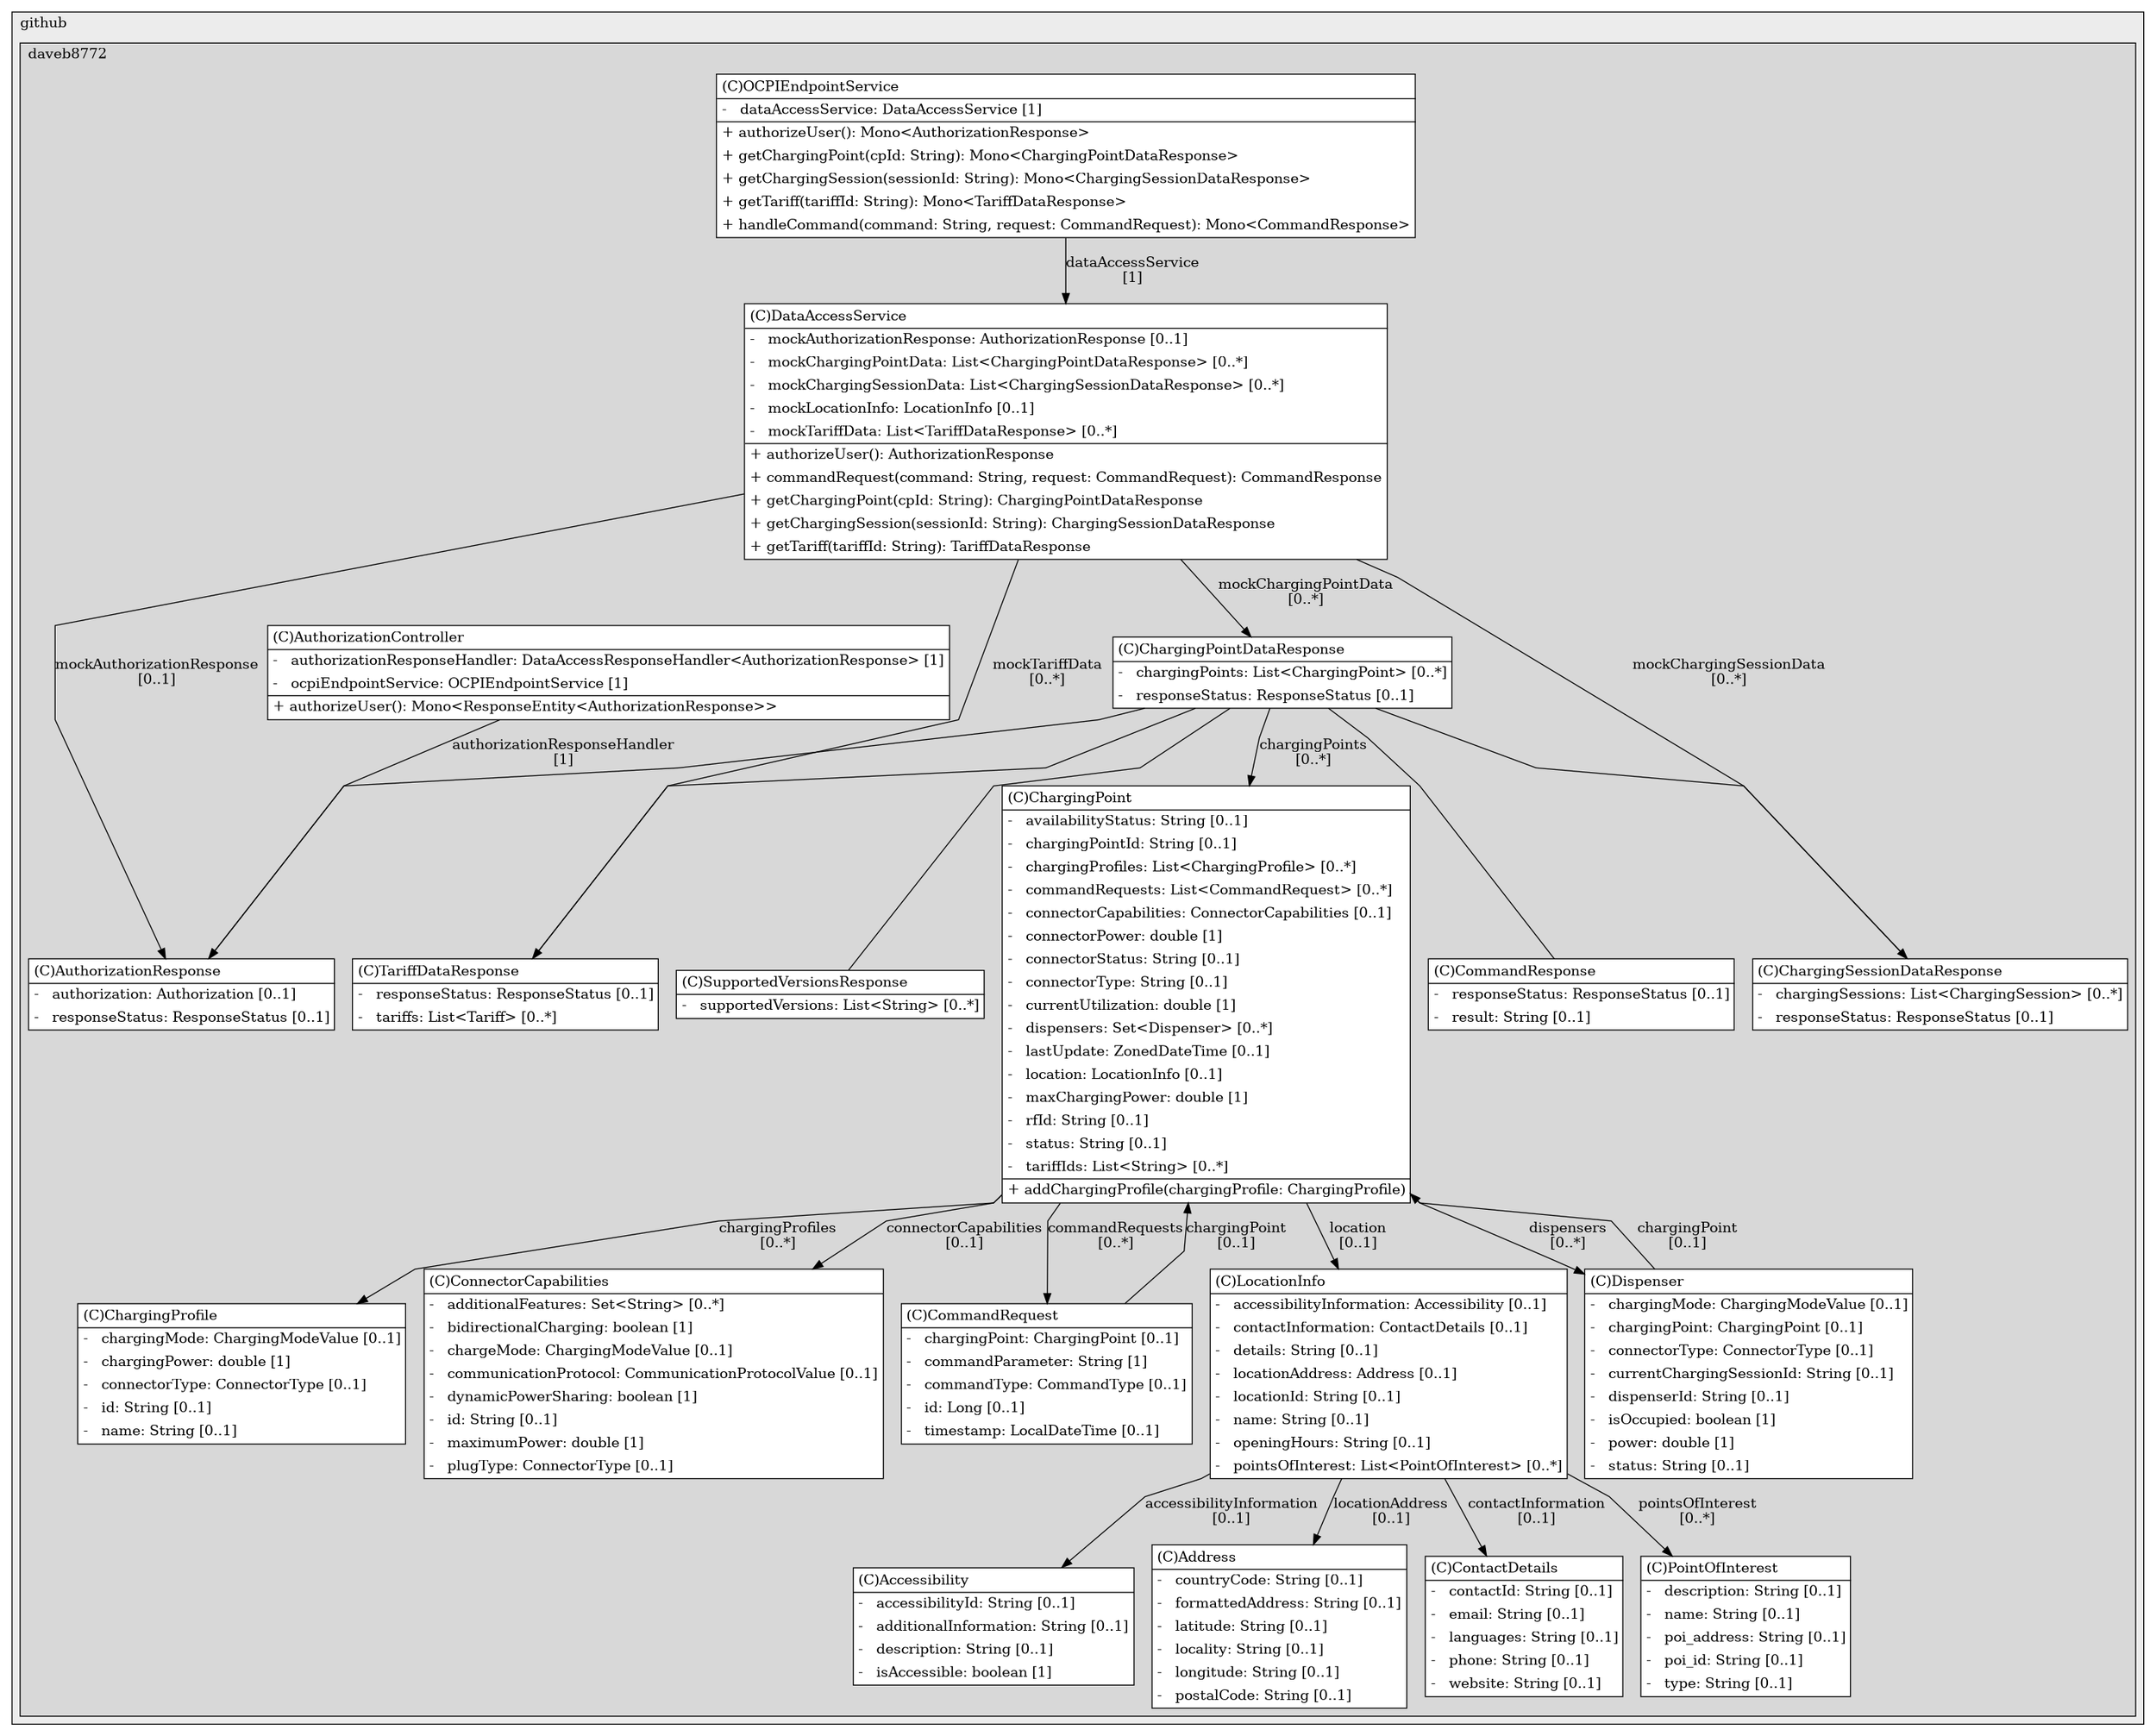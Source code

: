 @startuml

/' diagram meta data start
config=StructureConfiguration;
{
  "projectClassification": {
    "searchMode": "OpenProject", // OpenProject, AllProjects
    "includedProjects": "",
    "pathEndKeywords": "*.impl",
    "isClientPath": "",
    "isClientName": "",
    "isTestPath": "",
    "isTestName": "",
    "isMappingPath": "",
    "isMappingName": "",
    "isDataAccessPath": "",
    "isDataAccessName": "",
    "isDataStructurePath": "",
    "isDataStructureName": "",
    "isInterfaceStructuresPath": "",
    "isInterfaceStructuresName": "",
    "isEntryPointPath": "",
    "isEntryPointName": "",
    "treatFinalFieldsAsMandatory": false
  },
  "graphRestriction": {
    "classPackageExcludeFilter": "",
    "classPackageIncludeFilter": "",
    "classNameExcludeFilter": "",
    "classNameIncludeFilter": "",
    "methodNameExcludeFilter": "",
    "methodNameIncludeFilter": "",
    "removeByInheritance": "", // inheritance/annotation based filtering is done in a second step
    "removeByAnnotation": "",
    "removeByClassPackage": "", // cleanup the graph after inheritance/annotation based filtering is done
    "removeByClassName": "",
    "cutMappings": false,
    "cutEnum": true,
    "cutTests": true,
    "cutClient": true,
    "cutDataAccess": false,
    "cutInterfaceStructures": false,
    "cutDataStructures": false,
    "cutGetterAndSetter": true,
    "cutConstructors": true
  },
  "graphTraversal": {
    "forwardDepth": 6,
    "backwardDepth": 6,
    "classPackageExcludeFilter": "",
    "classPackageIncludeFilter": "",
    "classNameExcludeFilter": "",
    "classNameIncludeFilter": "",
    "methodNameExcludeFilter": "",
    "methodNameIncludeFilter": "",
    "hideMappings": false,
    "hideDataStructures": false,
    "hidePrivateMethods": true,
    "hideInterfaceCalls": true, // indirection: implementation -> interface (is hidden) -> implementation
    "onlyShowApplicationEntryPoints": false, // root node is included
    "useMethodCallsForStructureDiagram": "ForwardOnly" // ForwardOnly, BothDirections, No
  },
  "details": {
    "aggregation": "GroupByClass", // ByClass, GroupByClass, None
    "showClassGenericTypes": true,
    "showMethods": true,
    "showMethodParameterNames": true,
    "showMethodParameterTypes": true,
    "showMethodReturnType": true,
    "showPackageLevels": 2,
    "showDetailedClassStructure": true
  },
  "rootClass": "com.github.daveb8772.ocpi.ocpirestservice.controller.Models.DepotModels.ChargingPoint",
  "extensionCallbackMethod": "" // qualified.class.name#methodName - signature: public static String method(String)
}
diagram meta data end '/



digraph g {
    rankdir="TB"
    splines=polyline
    

'nodes 
subgraph cluster_1245635613 { 
   	label=github
	labeljust=l
	fillcolor="#ececec"
	style=filled
   
   subgraph cluster_1638032187 { 
   	label=daveb8772
	labeljust=l
	fillcolor="#d8d8d8"
	style=filled
   
   Accessibility1272597325[
	label=<<TABLE BORDER="1" CELLBORDER="0" CELLPADDING="4" CELLSPACING="0">
<TR><TD ALIGN="LEFT" >(C)Accessibility</TD></TR>
<HR/>
<TR><TD ALIGN="LEFT" >-   accessibilityId: String [0..1]</TD></TR>
<TR><TD ALIGN="LEFT" >-   additionalInformation: String [0..1]</TD></TR>
<TR><TD ALIGN="LEFT" >-   description: String [0..1]</TD></TR>
<TR><TD ALIGN="LEFT" >-   isAccessible: boolean [1]</TD></TR>
</TABLE>>
	style=filled
	margin=0
	shape=plaintext
	fillcolor="#FFFFFF"
];

Address1272597325[
	label=<<TABLE BORDER="1" CELLBORDER="0" CELLPADDING="4" CELLSPACING="0">
<TR><TD ALIGN="LEFT" >(C)Address</TD></TR>
<HR/>
<TR><TD ALIGN="LEFT" >-   countryCode: String [0..1]</TD></TR>
<TR><TD ALIGN="LEFT" >-   formattedAddress: String [0..1]</TD></TR>
<TR><TD ALIGN="LEFT" >-   latitude: String [0..1]</TD></TR>
<TR><TD ALIGN="LEFT" >-   locality: String [0..1]</TD></TR>
<TR><TD ALIGN="LEFT" >-   longitude: String [0..1]</TD></TR>
<TR><TD ALIGN="LEFT" >-   postalCode: String [0..1]</TD></TR>
</TABLE>>
	style=filled
	margin=0
	shape=plaintext
	fillcolor="#FFFFFF"
];

AuthorizationController2033214021[
	label=<<TABLE BORDER="1" CELLBORDER="0" CELLPADDING="4" CELLSPACING="0">
<TR><TD ALIGN="LEFT" >(C)AuthorizationController</TD></TR>
<HR/>
<TR><TD ALIGN="LEFT" >-   authorizationResponseHandler: DataAccessResponseHandler&lt;AuthorizationResponse&gt; [1]</TD></TR>
<TR><TD ALIGN="LEFT" >-   ocpiEndpointService: OCPIEndpointService [1]</TD></TR>
<HR/>
<TR><TD ALIGN="LEFT" >+ authorizeUser(): Mono&lt;ResponseEntity&lt;AuthorizationResponse&gt;&gt;</TD></TR>
</TABLE>>
	style=filled
	margin=0
	shape=plaintext
	fillcolor="#FFFFFF"
];

AuthorizationResponse423245340[
	label=<<TABLE BORDER="1" CELLBORDER="0" CELLPADDING="4" CELLSPACING="0">
<TR><TD ALIGN="LEFT" >(C)AuthorizationResponse</TD></TR>
<HR/>
<TR><TD ALIGN="LEFT" >-   authorization: Authorization [0..1]</TD></TR>
<TR><TD ALIGN="LEFT" >-   responseStatus: ResponseStatus [0..1]</TD></TR>
</TABLE>>
	style=filled
	margin=0
	shape=plaintext
	fillcolor="#FFFFFF"
];

ChargingPoint1272597325[
	label=<<TABLE BORDER="1" CELLBORDER="0" CELLPADDING="4" CELLSPACING="0">
<TR><TD ALIGN="LEFT" >(C)ChargingPoint</TD></TR>
<HR/>
<TR><TD ALIGN="LEFT" >-   availabilityStatus: String [0..1]</TD></TR>
<TR><TD ALIGN="LEFT" >-   chargingPointId: String [0..1]</TD></TR>
<TR><TD ALIGN="LEFT" >-   chargingProfiles: List&lt;ChargingProfile&gt; [0..*]</TD></TR>
<TR><TD ALIGN="LEFT" >-   commandRequests: List&lt;CommandRequest&gt; [0..*]</TD></TR>
<TR><TD ALIGN="LEFT" >-   connectorCapabilities: ConnectorCapabilities [0..1]</TD></TR>
<TR><TD ALIGN="LEFT" >-   connectorPower: double [1]</TD></TR>
<TR><TD ALIGN="LEFT" >-   connectorStatus: String [0..1]</TD></TR>
<TR><TD ALIGN="LEFT" >-   connectorType: String [0..1]</TD></TR>
<TR><TD ALIGN="LEFT" >-   currentUtilization: double [1]</TD></TR>
<TR><TD ALIGN="LEFT" >-   dispensers: Set&lt;Dispenser&gt; [0..*]</TD></TR>
<TR><TD ALIGN="LEFT" >-   lastUpdate: ZonedDateTime [0..1]</TD></TR>
<TR><TD ALIGN="LEFT" >-   location: LocationInfo [0..1]</TD></TR>
<TR><TD ALIGN="LEFT" >-   maxChargingPower: double [1]</TD></TR>
<TR><TD ALIGN="LEFT" >-   rfId: String [0..1]</TD></TR>
<TR><TD ALIGN="LEFT" >-   status: String [0..1]</TD></TR>
<TR><TD ALIGN="LEFT" >-   tariffIds: List&lt;String&gt; [0..*]</TD></TR>
<HR/>
<TR><TD ALIGN="LEFT" >+ addChargingProfile(chargingProfile: ChargingProfile)</TD></TR>
</TABLE>>
	style=filled
	margin=0
	shape=plaintext
	fillcolor="#FFFFFF"
];

ChargingPointDataResponse423245340[
	label=<<TABLE BORDER="1" CELLBORDER="0" CELLPADDING="4" CELLSPACING="0">
<TR><TD ALIGN="LEFT" >(C)ChargingPointDataResponse</TD></TR>
<HR/>
<TR><TD ALIGN="LEFT" >-   chargingPoints: List&lt;ChargingPoint&gt; [0..*]</TD></TR>
<TR><TD ALIGN="LEFT" >-   responseStatus: ResponseStatus [0..1]</TD></TR>
</TABLE>>
	style=filled
	margin=0
	shape=plaintext
	fillcolor="#FFFFFF"
];

ChargingProfile928566641[
	label=<<TABLE BORDER="1" CELLBORDER="0" CELLPADDING="4" CELLSPACING="0">
<TR><TD ALIGN="LEFT" >(C)ChargingProfile</TD></TR>
<HR/>
<TR><TD ALIGN="LEFT" >-   chargingMode: ChargingModeValue [0..1]</TD></TR>
<TR><TD ALIGN="LEFT" >-   chargingPower: double [1]</TD></TR>
<TR><TD ALIGN="LEFT" >-   connectorType: ConnectorType [0..1]</TD></TR>
<TR><TD ALIGN="LEFT" >-   id: String [0..1]</TD></TR>
<TR><TD ALIGN="LEFT" >-   name: String [0..1]</TD></TR>
</TABLE>>
	style=filled
	margin=0
	shape=plaintext
	fillcolor="#FFFFFF"
];

ChargingSessionDataResponse423245340[
	label=<<TABLE BORDER="1" CELLBORDER="0" CELLPADDING="4" CELLSPACING="0">
<TR><TD ALIGN="LEFT" >(C)ChargingSessionDataResponse</TD></TR>
<HR/>
<TR><TD ALIGN="LEFT" >-   chargingSessions: List&lt;ChargingSession&gt; [0..*]</TD></TR>
<TR><TD ALIGN="LEFT" >-   responseStatus: ResponseStatus [0..1]</TD></TR>
</TABLE>>
	style=filled
	margin=0
	shape=plaintext
	fillcolor="#FFFFFF"
];

CommandRequest1272597325[
	label=<<TABLE BORDER="1" CELLBORDER="0" CELLPADDING="4" CELLSPACING="0">
<TR><TD ALIGN="LEFT" >(C)CommandRequest</TD></TR>
<HR/>
<TR><TD ALIGN="LEFT" >-   chargingPoint: ChargingPoint [0..1]</TD></TR>
<TR><TD ALIGN="LEFT" >-   commandParameter: String [1]</TD></TR>
<TR><TD ALIGN="LEFT" >-   commandType: CommandType [0..1]</TD></TR>
<TR><TD ALIGN="LEFT" >-   id: Long [0..1]</TD></TR>
<TR><TD ALIGN="LEFT" >-   timestamp: LocalDateTime [0..1]</TD></TR>
</TABLE>>
	style=filled
	margin=0
	shape=plaintext
	fillcolor="#FFFFFF"
];

CommandResponse423245340[
	label=<<TABLE BORDER="1" CELLBORDER="0" CELLPADDING="4" CELLSPACING="0">
<TR><TD ALIGN="LEFT" >(C)CommandResponse</TD></TR>
<HR/>
<TR><TD ALIGN="LEFT" >-   responseStatus: ResponseStatus [0..1]</TD></TR>
<TR><TD ALIGN="LEFT" >-   result: String [0..1]</TD></TR>
</TABLE>>
	style=filled
	margin=0
	shape=plaintext
	fillcolor="#FFFFFF"
];

ConnectorCapabilities1272597325[
	label=<<TABLE BORDER="1" CELLBORDER="0" CELLPADDING="4" CELLSPACING="0">
<TR><TD ALIGN="LEFT" >(C)ConnectorCapabilities</TD></TR>
<HR/>
<TR><TD ALIGN="LEFT" >-   additionalFeatures: Set&lt;String&gt; [0..*]</TD></TR>
<TR><TD ALIGN="LEFT" >-   bidirectionalCharging: boolean [1]</TD></TR>
<TR><TD ALIGN="LEFT" >-   chargeMode: ChargingModeValue [0..1]</TD></TR>
<TR><TD ALIGN="LEFT" >-   communicationProtocol: CommunicationProtocolValue [0..1]</TD></TR>
<TR><TD ALIGN="LEFT" >-   dynamicPowerSharing: boolean [1]</TD></TR>
<TR><TD ALIGN="LEFT" >-   id: String [0..1]</TD></TR>
<TR><TD ALIGN="LEFT" >-   maximumPower: double [1]</TD></TR>
<TR><TD ALIGN="LEFT" >-   plugType: ConnectorType [0..1]</TD></TR>
</TABLE>>
	style=filled
	margin=0
	shape=plaintext
	fillcolor="#FFFFFF"
];

ContactDetails1272597325[
	label=<<TABLE BORDER="1" CELLBORDER="0" CELLPADDING="4" CELLSPACING="0">
<TR><TD ALIGN="LEFT" >(C)ContactDetails</TD></TR>
<HR/>
<TR><TD ALIGN="LEFT" >-   contactId: String [0..1]</TD></TR>
<TR><TD ALIGN="LEFT" >-   email: String [0..1]</TD></TR>
<TR><TD ALIGN="LEFT" >-   languages: String [0..1]</TD></TR>
<TR><TD ALIGN="LEFT" >-   phone: String [0..1]</TD></TR>
<TR><TD ALIGN="LEFT" >-   website: String [0..1]</TD></TR>
</TABLE>>
	style=filled
	margin=0
	shape=plaintext
	fillcolor="#FFFFFF"
];

DataAccessService1943984374[
	label=<<TABLE BORDER="1" CELLBORDER="0" CELLPADDING="4" CELLSPACING="0">
<TR><TD ALIGN="LEFT" >(C)DataAccessService</TD></TR>
<HR/>
<TR><TD ALIGN="LEFT" >-   mockAuthorizationResponse: AuthorizationResponse [0..1]</TD></TR>
<TR><TD ALIGN="LEFT" >-   mockChargingPointData: List&lt;ChargingPointDataResponse&gt; [0..*]</TD></TR>
<TR><TD ALIGN="LEFT" >-   mockChargingSessionData: List&lt;ChargingSessionDataResponse&gt; [0..*]</TD></TR>
<TR><TD ALIGN="LEFT" >-   mockLocationInfo: LocationInfo [0..1]</TD></TR>
<TR><TD ALIGN="LEFT" >-   mockTariffData: List&lt;TariffDataResponse&gt; [0..*]</TD></TR>
<HR/>
<TR><TD ALIGN="LEFT" >+ authorizeUser(): AuthorizationResponse</TD></TR>
<TR><TD ALIGN="LEFT" >+ commandRequest(command: String, request: CommandRequest): CommandResponse</TD></TR>
<TR><TD ALIGN="LEFT" >+ getChargingPoint(cpId: String): ChargingPointDataResponse</TD></TR>
<TR><TD ALIGN="LEFT" >+ getChargingSession(sessionId: String): ChargingSessionDataResponse</TD></TR>
<TR><TD ALIGN="LEFT" >+ getTariff(tariffId: String): TariffDataResponse</TD></TR>
</TABLE>>
	style=filled
	margin=0
	shape=plaintext
	fillcolor="#FFFFFF"
];

Dispenser1272597325[
	label=<<TABLE BORDER="1" CELLBORDER="0" CELLPADDING="4" CELLSPACING="0">
<TR><TD ALIGN="LEFT" >(C)Dispenser</TD></TR>
<HR/>
<TR><TD ALIGN="LEFT" >-   chargingMode: ChargingModeValue [0..1]</TD></TR>
<TR><TD ALIGN="LEFT" >-   chargingPoint: ChargingPoint [0..1]</TD></TR>
<TR><TD ALIGN="LEFT" >-   connectorType: ConnectorType [0..1]</TD></TR>
<TR><TD ALIGN="LEFT" >-   currentChargingSessionId: String [0..1]</TD></TR>
<TR><TD ALIGN="LEFT" >-   dispenserId: String [0..1]</TD></TR>
<TR><TD ALIGN="LEFT" >-   isOccupied: boolean [1]</TD></TR>
<TR><TD ALIGN="LEFT" >-   power: double [1]</TD></TR>
<TR><TD ALIGN="LEFT" >-   status: String [0..1]</TD></TR>
</TABLE>>
	style=filled
	margin=0
	shape=plaintext
	fillcolor="#FFFFFF"
];

LocationInfo1272597325[
	label=<<TABLE BORDER="1" CELLBORDER="0" CELLPADDING="4" CELLSPACING="0">
<TR><TD ALIGN="LEFT" >(C)LocationInfo</TD></TR>
<HR/>
<TR><TD ALIGN="LEFT" >-   accessibilityInformation: Accessibility [0..1]</TD></TR>
<TR><TD ALIGN="LEFT" >-   contactInformation: ContactDetails [0..1]</TD></TR>
<TR><TD ALIGN="LEFT" >-   details: String [0..1]</TD></TR>
<TR><TD ALIGN="LEFT" >-   locationAddress: Address [0..1]</TD></TR>
<TR><TD ALIGN="LEFT" >-   locationId: String [0..1]</TD></TR>
<TR><TD ALIGN="LEFT" >-   name: String [0..1]</TD></TR>
<TR><TD ALIGN="LEFT" >-   openingHours: String [0..1]</TD></TR>
<TR><TD ALIGN="LEFT" >-   pointsOfInterest: List&lt;PointOfInterest&gt; [0..*]</TD></TR>
</TABLE>>
	style=filled
	margin=0
	shape=plaintext
	fillcolor="#FFFFFF"
];

OCPIEndpointService1943984374[
	label=<<TABLE BORDER="1" CELLBORDER="0" CELLPADDING="4" CELLSPACING="0">
<TR><TD ALIGN="LEFT" >(C)OCPIEndpointService</TD></TR>
<HR/>
<TR><TD ALIGN="LEFT" >-   dataAccessService: DataAccessService [1]</TD></TR>
<HR/>
<TR><TD ALIGN="LEFT" >+ authorizeUser(): Mono&lt;AuthorizationResponse&gt;</TD></TR>
<TR><TD ALIGN="LEFT" >+ getChargingPoint(cpId: String): Mono&lt;ChargingPointDataResponse&gt;</TD></TR>
<TR><TD ALIGN="LEFT" >+ getChargingSession(sessionId: String): Mono&lt;ChargingSessionDataResponse&gt;</TD></TR>
<TR><TD ALIGN="LEFT" >+ getTariff(tariffId: String): Mono&lt;TariffDataResponse&gt;</TD></TR>
<TR><TD ALIGN="LEFT" >+ handleCommand(command: String, request: CommandRequest): Mono&lt;CommandResponse&gt;</TD></TR>
</TABLE>>
	style=filled
	margin=0
	shape=plaintext
	fillcolor="#FFFFFF"
];

PointOfInterest1272597325[
	label=<<TABLE BORDER="1" CELLBORDER="0" CELLPADDING="4" CELLSPACING="0">
<TR><TD ALIGN="LEFT" >(C)PointOfInterest</TD></TR>
<HR/>
<TR><TD ALIGN="LEFT" >-   description: String [0..1]</TD></TR>
<TR><TD ALIGN="LEFT" >-   name: String [0..1]</TD></TR>
<TR><TD ALIGN="LEFT" >-   poi_address: String [0..1]</TD></TR>
<TR><TD ALIGN="LEFT" >-   poi_id: String [0..1]</TD></TR>
<TR><TD ALIGN="LEFT" >-   type: String [0..1]</TD></TR>
</TABLE>>
	style=filled
	margin=0
	shape=plaintext
	fillcolor="#FFFFFF"
];

SupportedVersionsResponse423245340[
	label=<<TABLE BORDER="1" CELLBORDER="0" CELLPADDING="4" CELLSPACING="0">
<TR><TD ALIGN="LEFT" >(C)SupportedVersionsResponse</TD></TR>
<HR/>
<TR><TD ALIGN="LEFT" >-   supportedVersions: List&lt;String&gt; [0..*]</TD></TR>
</TABLE>>
	style=filled
	margin=0
	shape=plaintext
	fillcolor="#FFFFFF"
];

TariffDataResponse423245340[
	label=<<TABLE BORDER="1" CELLBORDER="0" CELLPADDING="4" CELLSPACING="0">
<TR><TD ALIGN="LEFT" >(C)TariffDataResponse</TD></TR>
<HR/>
<TR><TD ALIGN="LEFT" >-   responseStatus: ResponseStatus [0..1]</TD></TR>
<TR><TD ALIGN="LEFT" >-   tariffs: List&lt;Tariff&gt; [0..*]</TD></TR>
</TABLE>>
	style=filled
	margin=0
	shape=plaintext
	fillcolor="#FFFFFF"
];
} 
} 

'edges    
AuthorizationController2033214021 -> AuthorizationResponse423245340[label="authorizationResponseHandler
[1]"];
ChargingPoint1272597325 -> ChargingProfile928566641[label="chargingProfiles
[0..*]"];
ChargingPoint1272597325 -> CommandRequest1272597325[label="commandRequests
[0..*]"];
ChargingPoint1272597325 -> ConnectorCapabilities1272597325[label="connectorCapabilities
[0..1]"];
ChargingPoint1272597325 -> Dispenser1272597325[label="dispensers
[0..*]"];
ChargingPoint1272597325 -> LocationInfo1272597325[label="location
[0..1]"];
ChargingPointDataResponse423245340 -> AuthorizationResponse423245340[arrowhead=none];
ChargingPointDataResponse423245340 -> ChargingPoint1272597325[label="chargingPoints
[0..*]"];
ChargingPointDataResponse423245340 -> ChargingSessionDataResponse423245340[arrowhead=none];
ChargingPointDataResponse423245340 -> CommandResponse423245340[arrowhead=none];
ChargingPointDataResponse423245340 -> SupportedVersionsResponse423245340[arrowhead=none];
ChargingPointDataResponse423245340 -> TariffDataResponse423245340[arrowhead=none];
CommandRequest1272597325 -> ChargingPoint1272597325[label="chargingPoint
[0..1]"];
DataAccessService1943984374 -> AuthorizationResponse423245340[label="mockAuthorizationResponse
[0..1]"];
DataAccessService1943984374 -> ChargingPointDataResponse423245340[label="mockChargingPointData
[0..*]"];
DataAccessService1943984374 -> ChargingSessionDataResponse423245340[label="mockChargingSessionData
[0..*]"];
DataAccessService1943984374 -> TariffDataResponse423245340[label="mockTariffData
[0..*]"];
Dispenser1272597325 -> ChargingPoint1272597325[label="chargingPoint
[0..1]"];
LocationInfo1272597325 -> Accessibility1272597325[label="accessibilityInformation
[0..1]"];
LocationInfo1272597325 -> Address1272597325[label="locationAddress
[0..1]"];
LocationInfo1272597325 -> ContactDetails1272597325[label="contactInformation
[0..1]"];
LocationInfo1272597325 -> PointOfInterest1272597325[label="pointsOfInterest
[0..*]"];
OCPIEndpointService1943984374 -> DataAccessService1943984374[label="dataAccessService
[1]"];
    
}
@enduml